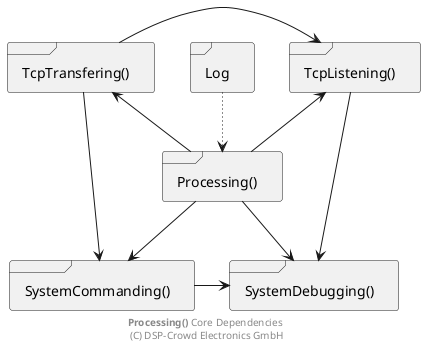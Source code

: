
@startuml

' skinparam linetype ortho

frame Log as log
frame "Processing()" as proc
frame "SystemCommanding()" as cmd
frame "SystemDebugging()" as dbg
frame "TcpListening()" as lst
frame "TcpTransfering()" as trans

proc --> cmd
proc --> dbg
cmd -> dbg

proc -u-> trans
proc -u-> lst
trans -> lst

lst -> dbg
trans -> cmd

log -[dotted]d-> proc

footer **Processing()** Core Dependencies \n(C) DSP-Crowd Electronics GmbH

@enduml

